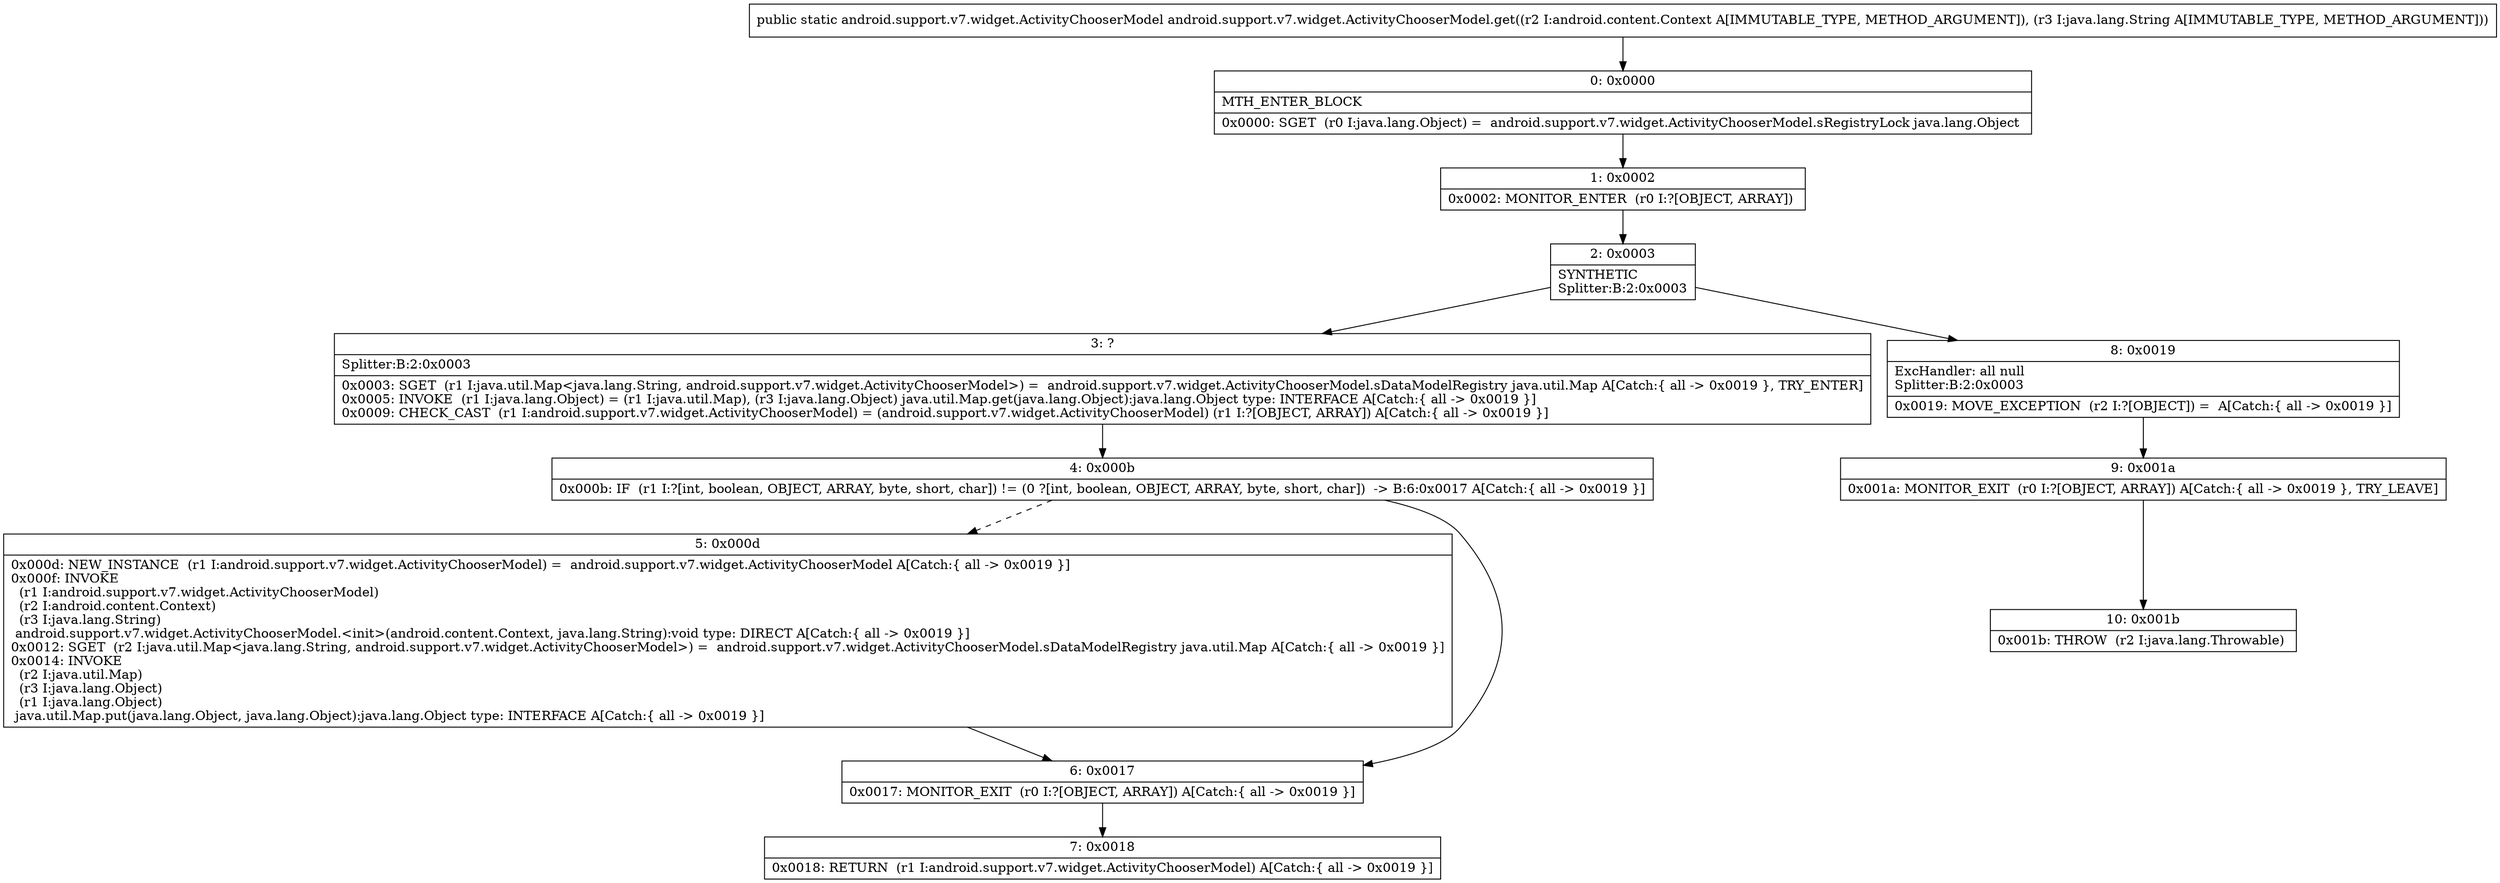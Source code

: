 digraph "CFG forandroid.support.v7.widget.ActivityChooserModel.get(Landroid\/content\/Context;Ljava\/lang\/String;)Landroid\/support\/v7\/widget\/ActivityChooserModel;" {
Node_0 [shape=record,label="{0\:\ 0x0000|MTH_ENTER_BLOCK\l|0x0000: SGET  (r0 I:java.lang.Object) =  android.support.v7.widget.ActivityChooserModel.sRegistryLock java.lang.Object \l}"];
Node_1 [shape=record,label="{1\:\ 0x0002|0x0002: MONITOR_ENTER  (r0 I:?[OBJECT, ARRAY]) \l}"];
Node_2 [shape=record,label="{2\:\ 0x0003|SYNTHETIC\lSplitter:B:2:0x0003\l}"];
Node_3 [shape=record,label="{3\:\ ?|Splitter:B:2:0x0003\l|0x0003: SGET  (r1 I:java.util.Map\<java.lang.String, android.support.v7.widget.ActivityChooserModel\>) =  android.support.v7.widget.ActivityChooserModel.sDataModelRegistry java.util.Map A[Catch:\{ all \-\> 0x0019 \}, TRY_ENTER]\l0x0005: INVOKE  (r1 I:java.lang.Object) = (r1 I:java.util.Map), (r3 I:java.lang.Object) java.util.Map.get(java.lang.Object):java.lang.Object type: INTERFACE A[Catch:\{ all \-\> 0x0019 \}]\l0x0009: CHECK_CAST  (r1 I:android.support.v7.widget.ActivityChooserModel) = (android.support.v7.widget.ActivityChooserModel) (r1 I:?[OBJECT, ARRAY]) A[Catch:\{ all \-\> 0x0019 \}]\l}"];
Node_4 [shape=record,label="{4\:\ 0x000b|0x000b: IF  (r1 I:?[int, boolean, OBJECT, ARRAY, byte, short, char]) != (0 ?[int, boolean, OBJECT, ARRAY, byte, short, char])  \-\> B:6:0x0017 A[Catch:\{ all \-\> 0x0019 \}]\l}"];
Node_5 [shape=record,label="{5\:\ 0x000d|0x000d: NEW_INSTANCE  (r1 I:android.support.v7.widget.ActivityChooserModel) =  android.support.v7.widget.ActivityChooserModel A[Catch:\{ all \-\> 0x0019 \}]\l0x000f: INVOKE  \l  (r1 I:android.support.v7.widget.ActivityChooserModel)\l  (r2 I:android.content.Context)\l  (r3 I:java.lang.String)\l android.support.v7.widget.ActivityChooserModel.\<init\>(android.content.Context, java.lang.String):void type: DIRECT A[Catch:\{ all \-\> 0x0019 \}]\l0x0012: SGET  (r2 I:java.util.Map\<java.lang.String, android.support.v7.widget.ActivityChooserModel\>) =  android.support.v7.widget.ActivityChooserModel.sDataModelRegistry java.util.Map A[Catch:\{ all \-\> 0x0019 \}]\l0x0014: INVOKE  \l  (r2 I:java.util.Map)\l  (r3 I:java.lang.Object)\l  (r1 I:java.lang.Object)\l java.util.Map.put(java.lang.Object, java.lang.Object):java.lang.Object type: INTERFACE A[Catch:\{ all \-\> 0x0019 \}]\l}"];
Node_6 [shape=record,label="{6\:\ 0x0017|0x0017: MONITOR_EXIT  (r0 I:?[OBJECT, ARRAY]) A[Catch:\{ all \-\> 0x0019 \}]\l}"];
Node_7 [shape=record,label="{7\:\ 0x0018|0x0018: RETURN  (r1 I:android.support.v7.widget.ActivityChooserModel) A[Catch:\{ all \-\> 0x0019 \}]\l}"];
Node_8 [shape=record,label="{8\:\ 0x0019|ExcHandler: all null\lSplitter:B:2:0x0003\l|0x0019: MOVE_EXCEPTION  (r2 I:?[OBJECT]) =  A[Catch:\{ all \-\> 0x0019 \}]\l}"];
Node_9 [shape=record,label="{9\:\ 0x001a|0x001a: MONITOR_EXIT  (r0 I:?[OBJECT, ARRAY]) A[Catch:\{ all \-\> 0x0019 \}, TRY_LEAVE]\l}"];
Node_10 [shape=record,label="{10\:\ 0x001b|0x001b: THROW  (r2 I:java.lang.Throwable) \l}"];
MethodNode[shape=record,label="{public static android.support.v7.widget.ActivityChooserModel android.support.v7.widget.ActivityChooserModel.get((r2 I:android.content.Context A[IMMUTABLE_TYPE, METHOD_ARGUMENT]), (r3 I:java.lang.String A[IMMUTABLE_TYPE, METHOD_ARGUMENT])) }"];
MethodNode -> Node_0;
Node_0 -> Node_1;
Node_1 -> Node_2;
Node_2 -> Node_3;
Node_2 -> Node_8;
Node_3 -> Node_4;
Node_4 -> Node_5[style=dashed];
Node_4 -> Node_6;
Node_5 -> Node_6;
Node_6 -> Node_7;
Node_8 -> Node_9;
Node_9 -> Node_10;
}

